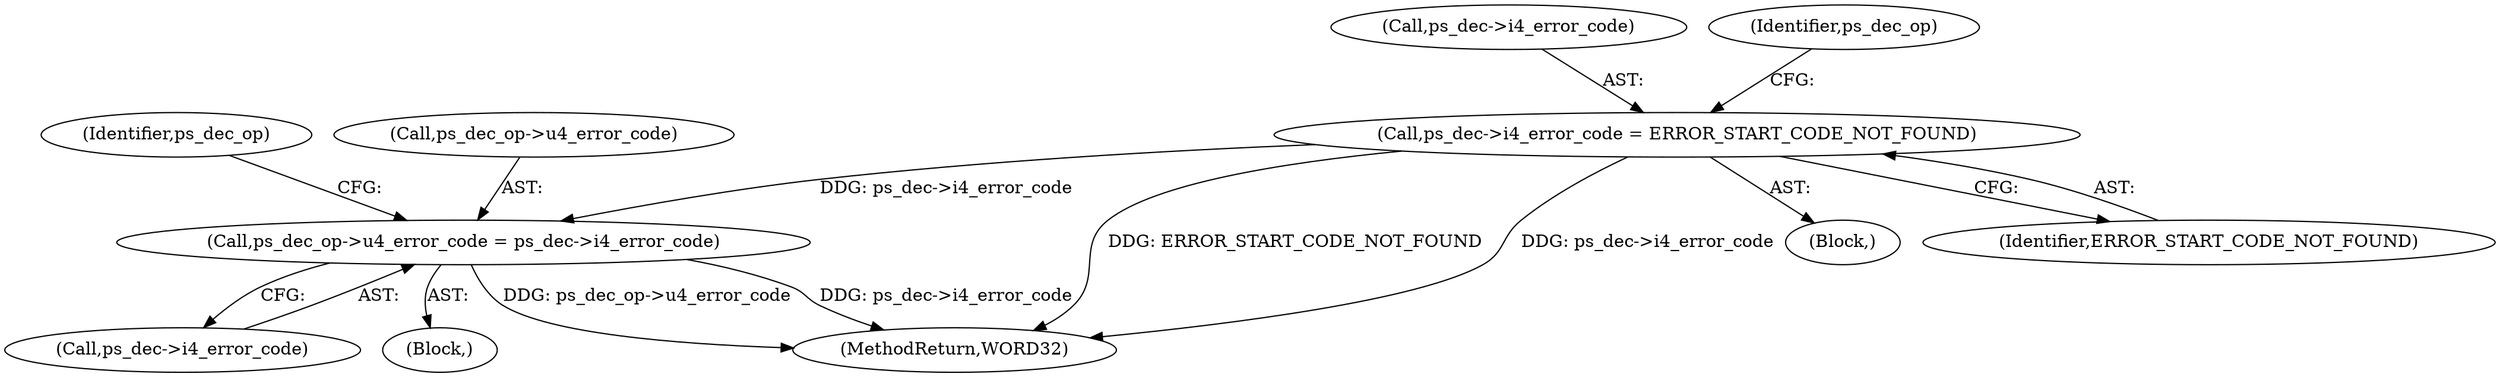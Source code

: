 digraph "0_Android_33ef7de9ddc8ea7eb9cbc440d1cf89957a0c267b@pointer" {
"1001256" [label="(Call,ps_dec_op->u4_error_code = ps_dec->i4_error_code)"];
"1001234" [label="(Call,ps_dec->i4_error_code = ERROR_START_CODE_NOT_FOUND)"];
"1001234" [label="(Call,ps_dec->i4_error_code = ERROR_START_CODE_NOT_FOUND)"];
"1001260" [label="(Call,ps_dec->i4_error_code)"];
"1001252" [label="(Block,)"];
"1001265" [label="(Identifier,ps_dec_op)"];
"1001256" [label="(Call,ps_dec_op->u4_error_code = ps_dec->i4_error_code)"];
"1001235" [label="(Call,ps_dec->i4_error_code)"];
"1001257" [label="(Call,ps_dec_op->u4_error_code)"];
"1001233" [label="(Block,)"];
"1001238" [label="(Identifier,ERROR_START_CODE_NOT_FOUND)"];
"1001241" [label="(Identifier,ps_dec_op)"];
"1002186" [label="(MethodReturn,WORD32)"];
"1001256" -> "1001252"  [label="AST: "];
"1001256" -> "1001260"  [label="CFG: "];
"1001257" -> "1001256"  [label="AST: "];
"1001260" -> "1001256"  [label="AST: "];
"1001265" -> "1001256"  [label="CFG: "];
"1001256" -> "1002186"  [label="DDG: ps_dec_op->u4_error_code"];
"1001256" -> "1002186"  [label="DDG: ps_dec->i4_error_code"];
"1001234" -> "1001256"  [label="DDG: ps_dec->i4_error_code"];
"1001234" -> "1001233"  [label="AST: "];
"1001234" -> "1001238"  [label="CFG: "];
"1001235" -> "1001234"  [label="AST: "];
"1001238" -> "1001234"  [label="AST: "];
"1001241" -> "1001234"  [label="CFG: "];
"1001234" -> "1002186"  [label="DDG: ERROR_START_CODE_NOT_FOUND"];
"1001234" -> "1002186"  [label="DDG: ps_dec->i4_error_code"];
}
